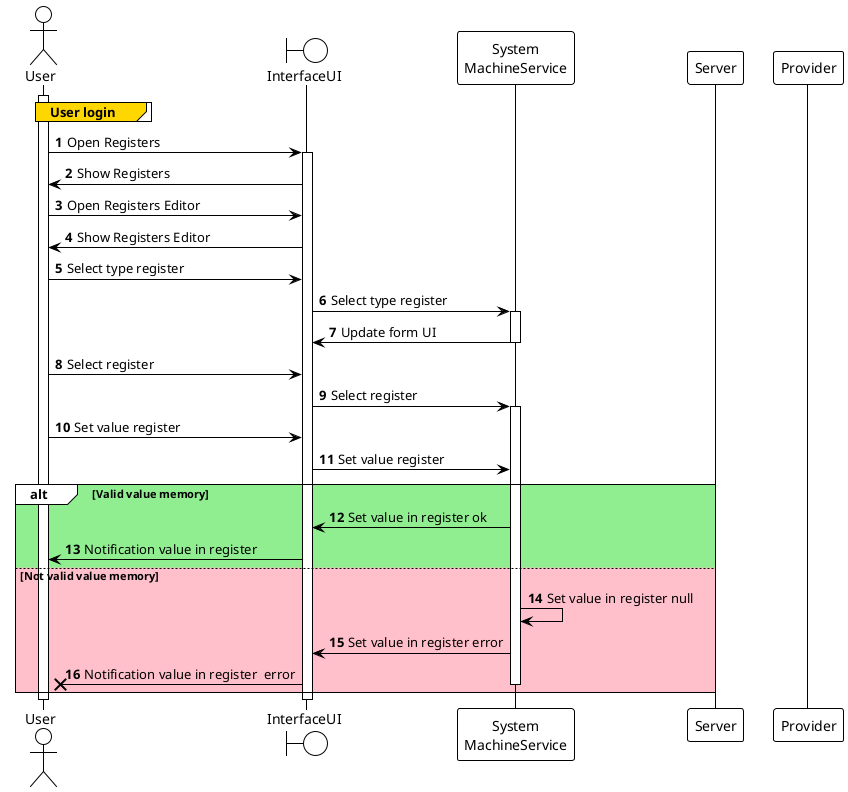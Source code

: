 @startuml
'https://plantuml.com/sequence-diagram
!theme plain

autonumber

actor User
boundary InterfaceUI
participant "System\nMachineService" as System
participant Server
participant "Provider" as Firebase

activate User
group#Gold User login

end
User -> InterfaceUI: Open Registers
activate InterfaceUI

User <- InterfaceUI: Show Registers
User -> InterfaceUI: Open Registers Editor
User <- InterfaceUI: Show Registers Editor

User -> InterfaceUI: Select type register
InterfaceUI -> System: Select type register
activate System
InterfaceUI <- System: Update form UI
deactivate System

User -> InterfaceUI: Select register
InterfaceUI -> System: Select register
activate System
User -> InterfaceUI: Set value register
InterfaceUI -> System: Set value register
alt #LightGreen Valid value memory
  InterfaceUI <- System: Set value in register ok
  User <- InterfaceUI: Notification value in register
else #Pink Not valid value memory
  System -> System: Set value in register null
  InterfaceUI <- System: Set value in register error
  User x<- InterfaceUI: Notification value in register  error
  deactivate System
end




deactivate InterfaceUI
deactivate User

@enduml
